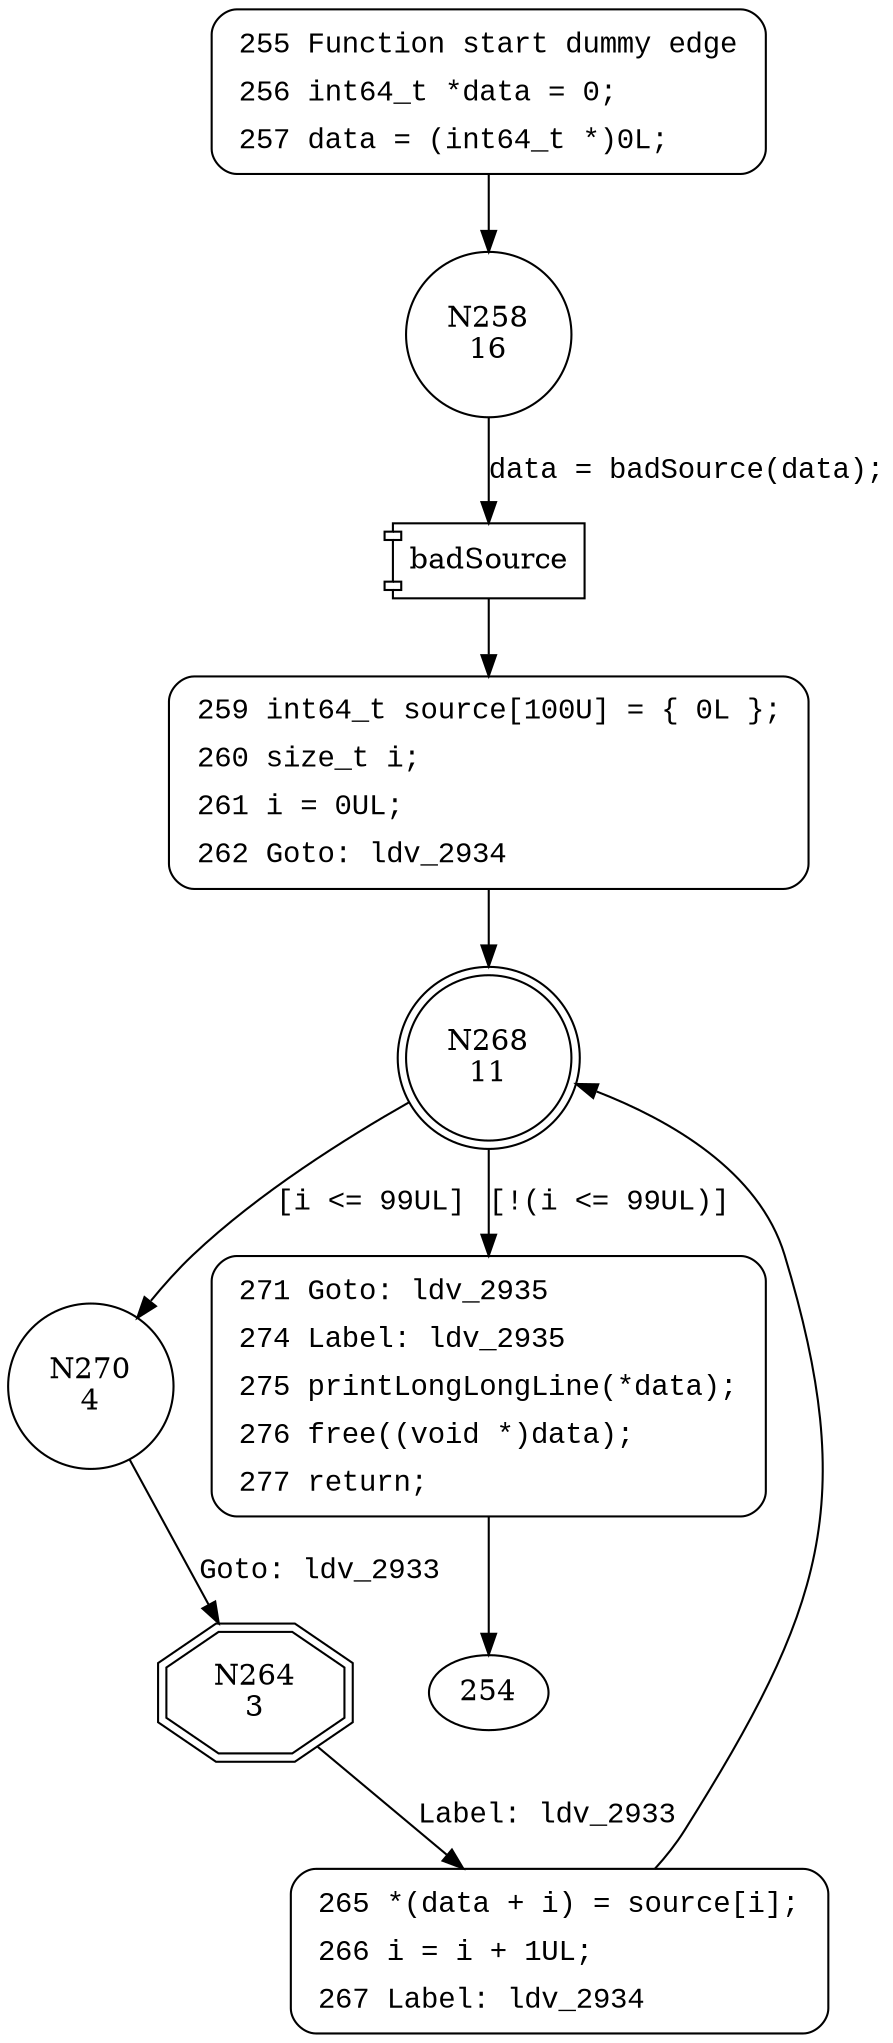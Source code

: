 digraph CWE122_Heap_Based_Buffer_Overflow__c_CWE805_int64_t_loop_42_bad {
258 [shape="circle" label="N258\n16"]
259 [shape="circle" label="N259\n15"]
268 [shape="doublecircle" label="N268\n11"]
270 [shape="circle" label="N270\n4"]
271 [shape="circle" label="N271\n10"]
264 [shape="doubleoctagon" label="N264\n3"]
265 [shape="circle" label="N265\n2"]
255 [style="filled,bold" penwidth="1" fillcolor="white" fontname="Courier New" shape="Mrecord" label=<<table border="0" cellborder="0" cellpadding="3" bgcolor="white"><tr><td align="right">255</td><td align="left">Function start dummy edge</td></tr><tr><td align="right">256</td><td align="left">int64_t *data = 0;</td></tr><tr><td align="right">257</td><td align="left">data = (int64_t *)0L;</td></tr></table>>]
255 -> 258[label=""]
259 [style="filled,bold" penwidth="1" fillcolor="white" fontname="Courier New" shape="Mrecord" label=<<table border="0" cellborder="0" cellpadding="3" bgcolor="white"><tr><td align="right">259</td><td align="left">int64_t source[100U] = &#123; 0L &#125;;</td></tr><tr><td align="right">260</td><td align="left">size_t i;</td></tr><tr><td align="right">261</td><td align="left">i = 0UL;</td></tr><tr><td align="right">262</td><td align="left">Goto: ldv_2934</td></tr></table>>]
259 -> 268[label=""]
271 [style="filled,bold" penwidth="1" fillcolor="white" fontname="Courier New" shape="Mrecord" label=<<table border="0" cellborder="0" cellpadding="3" bgcolor="white"><tr><td align="right">271</td><td align="left">Goto: ldv_2935</td></tr><tr><td align="right">274</td><td align="left">Label: ldv_2935</td></tr><tr><td align="right">275</td><td align="left">printLongLongLine(*data);</td></tr><tr><td align="right">276</td><td align="left">free((void *)data);</td></tr><tr><td align="right">277</td><td align="left">return;</td></tr></table>>]
271 -> 254[label=""]
265 [style="filled,bold" penwidth="1" fillcolor="white" fontname="Courier New" shape="Mrecord" label=<<table border="0" cellborder="0" cellpadding="3" bgcolor="white"><tr><td align="right">265</td><td align="left">*(data + i) = source[i];</td></tr><tr><td align="right">266</td><td align="left">i = i + 1UL;</td></tr><tr><td align="right">267</td><td align="left">Label: ldv_2934</td></tr></table>>]
265 -> 268[label=""]
100035 [shape="component" label="badSource"]
258 -> 100035 [label="data = badSource(data);" fontname="Courier New"]
100035 -> 259 [label="" fontname="Courier New"]
268 -> 270 [label="[i <= 99UL]" fontname="Courier New"]
268 -> 271 [label="[!(i <= 99UL)]" fontname="Courier New"]
270 -> 264 [label="Goto: ldv_2933" fontname="Courier New"]
264 -> 265 [label="Label: ldv_2933" fontname="Courier New"]
}